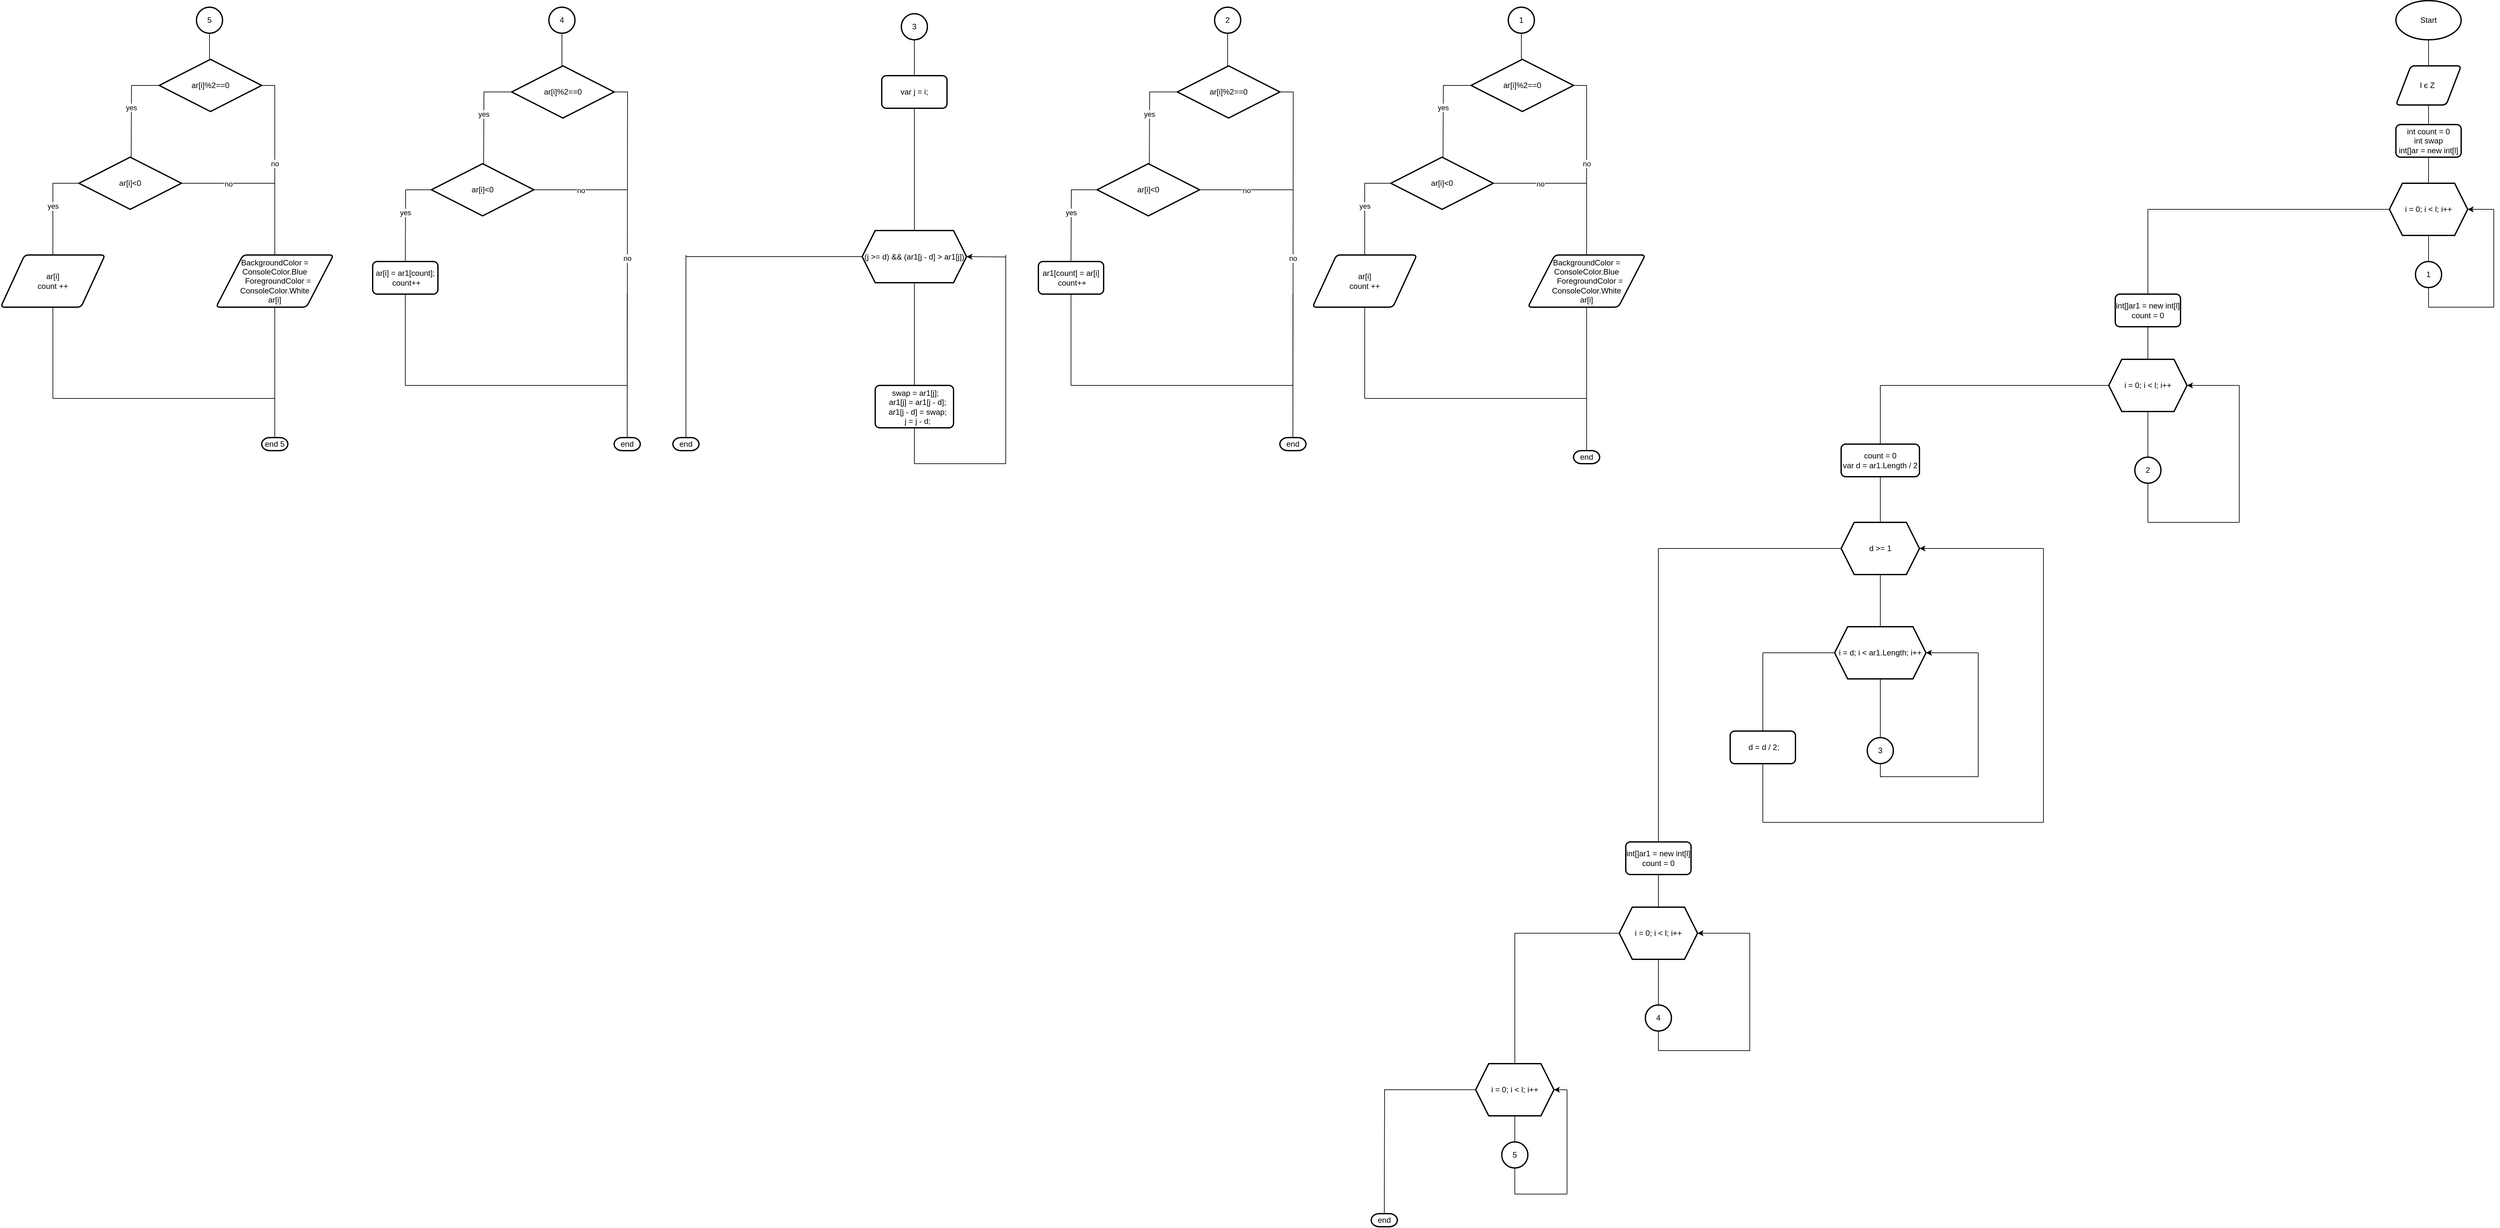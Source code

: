 <mxfile version="16.1.0" type="device"><diagram id="mVZRIQKWswr9_-0qe3MO" name="Page-1"><mxGraphModel dx="8291" dy="2650" grid="1" gridSize="10" guides="1" tooltips="1" connect="1" arrows="1" fold="1" page="1" pageScale="1" pageWidth="827" pageHeight="1169" math="0" shadow="0"><root><mxCell id="766wIW4R51aji8tbkiAD-0"/><mxCell id="766wIW4R51aji8tbkiAD-1" parent="766wIW4R51aji8tbkiAD-0"/><mxCell id="ob7Yw-OOdMU_OhXyfW2Y-21" style="edgeStyle=none;rounded=0;orthogonalLoop=1;jettySize=auto;html=1;endArrow=none;endFill=0;" edge="1" parent="766wIW4R51aji8tbkiAD-1" source="ob7Yw-OOdMU_OhXyfW2Y-6" target="ob7Yw-OOdMU_OhXyfW2Y-8"><mxGeometry relative="1" as="geometry"/></mxCell><mxCell id="ob7Yw-OOdMU_OhXyfW2Y-6" value="Start" style="strokeWidth=2;html=1;shape=mxgraph.flowchart.start_2;whiteSpace=wrap;" vertex="1" parent="766wIW4R51aji8tbkiAD-1"><mxGeometry x="660" y="200" width="100" height="60" as="geometry"/></mxCell><mxCell id="ob7Yw-OOdMU_OhXyfW2Y-22" style="edgeStyle=none;rounded=0;orthogonalLoop=1;jettySize=auto;html=1;entryX=0.5;entryY=0;entryDx=0;entryDy=0;endArrow=none;endFill=0;" edge="1" parent="766wIW4R51aji8tbkiAD-1" source="ob7Yw-OOdMU_OhXyfW2Y-8" target="ob7Yw-OOdMU_OhXyfW2Y-9"><mxGeometry relative="1" as="geometry"/></mxCell><mxCell id="ob7Yw-OOdMU_OhXyfW2Y-8" value="l є Z&amp;nbsp;" style="shape=parallelogram;html=1;strokeWidth=2;perimeter=parallelogramPerimeter;whiteSpace=wrap;rounded=1;arcSize=12;size=0.23;" vertex="1" parent="766wIW4R51aji8tbkiAD-1"><mxGeometry x="660" y="300" width="100" height="60" as="geometry"/></mxCell><mxCell id="ob7Yw-OOdMU_OhXyfW2Y-11" style="edgeStyle=orthogonalEdgeStyle;rounded=0;orthogonalLoop=1;jettySize=auto;html=1;entryX=0.5;entryY=0;entryDx=0;entryDy=0;endArrow=none;endFill=0;" edge="1" parent="766wIW4R51aji8tbkiAD-1" source="ob7Yw-OOdMU_OhXyfW2Y-9" target="ob7Yw-OOdMU_OhXyfW2Y-10"><mxGeometry relative="1" as="geometry"/></mxCell><mxCell id="ob7Yw-OOdMU_OhXyfW2Y-9" value="&lt;span style=&quot;font-family: &amp;#34;helvetica&amp;#34; ; font-size: 12px ; font-style: normal ; font-weight: 400 ; letter-spacing: normal ; text-align: center ; text-indent: 0px ; text-transform: none ; word-spacing: 0px ; display: inline ; float: none&quot;&gt;&lt;span style=&quot;background-color: rgb(255 , 255 , 255)&quot;&gt;int count = 0&lt;br&gt;&lt;/span&gt;int swap&lt;br&gt;int[]ar = new int[l]&lt;br&gt;&lt;/span&gt;" style="rounded=1;whiteSpace=wrap;html=1;absoluteArcSize=1;arcSize=14;strokeWidth=2;" vertex="1" parent="766wIW4R51aji8tbkiAD-1"><mxGeometry x="660" y="390" width="100" height="50" as="geometry"/></mxCell><mxCell id="ob7Yw-OOdMU_OhXyfW2Y-94" style="edgeStyle=orthogonalEdgeStyle;rounded=0;orthogonalLoop=1;jettySize=auto;html=1;endArrow=none;endFill=0;" edge="1" parent="766wIW4R51aji8tbkiAD-1" source="ob7Yw-OOdMU_OhXyfW2Y-10"><mxGeometry relative="1" as="geometry"><mxPoint x="280" y="520" as="targetPoint"/></mxGeometry></mxCell><mxCell id="ob7Yw-OOdMU_OhXyfW2Y-98" style="edgeStyle=orthogonalEdgeStyle;rounded=0;orthogonalLoop=1;jettySize=auto;html=1;endArrow=none;endFill=0;" edge="1" parent="766wIW4R51aji8tbkiAD-1" source="ob7Yw-OOdMU_OhXyfW2Y-10" target="ob7Yw-OOdMU_OhXyfW2Y-15"><mxGeometry relative="1" as="geometry"/></mxCell><mxCell id="ob7Yw-OOdMU_OhXyfW2Y-10" value="i = 0; i &amp;lt; l; i++" style="shape=hexagon;perimeter=hexagonPerimeter2;whiteSpace=wrap;html=1;fixedSize=1;strokeWidth=2;" vertex="1" parent="766wIW4R51aji8tbkiAD-1"><mxGeometry x="650" y="480" width="120" height="80" as="geometry"/></mxCell><mxCell id="ob7Yw-OOdMU_OhXyfW2Y-26" style="edgeStyle=none;rounded=0;orthogonalLoop=1;jettySize=auto;html=1;endArrow=none;endFill=0;" edge="1" parent="766wIW4R51aji8tbkiAD-1" source="ob7Yw-OOdMU_OhXyfW2Y-24"><mxGeometry relative="1" as="geometry"><mxPoint x="-680" y="290" as="targetPoint"/></mxGeometry></mxCell><mxCell id="ob7Yw-OOdMU_OhXyfW2Y-24" value="1" style="strokeWidth=2;html=1;shape=mxgraph.flowchart.start_2;whiteSpace=wrap;" vertex="1" parent="766wIW4R51aji8tbkiAD-1"><mxGeometry x="-700" y="210" width="40" height="40" as="geometry"/></mxCell><mxCell id="ob7Yw-OOdMU_OhXyfW2Y-31" value="yes" style="edgeStyle=orthogonalEdgeStyle;rounded=0;orthogonalLoop=1;jettySize=auto;html=1;exitX=0;exitY=0.5;exitDx=0;exitDy=0;exitPerimeter=0;endArrow=none;endFill=0;" edge="1" parent="766wIW4R51aji8tbkiAD-1" source="ob7Yw-OOdMU_OhXyfW2Y-45"><mxGeometry relative="1" as="geometry"><mxPoint x="-800" y="440" as="targetPoint"/><mxPoint x="-720" y="330" as="sourcePoint"/></mxGeometry></mxCell><mxCell id="ob7Yw-OOdMU_OhXyfW2Y-33" value="no" style="edgeStyle=orthogonalEdgeStyle;rounded=0;orthogonalLoop=1;jettySize=auto;html=1;entryX=0.5;entryY=0;entryDx=0;entryDy=0;exitX=1;exitY=0.5;exitDx=0;exitDy=0;exitPerimeter=0;endArrow=none;endFill=0;" edge="1" parent="766wIW4R51aji8tbkiAD-1" source="ob7Yw-OOdMU_OhXyfW2Y-45" target="ob7Yw-OOdMU_OhXyfW2Y-39"><mxGeometry relative="1" as="geometry"><mxPoint x="-560" y="570" as="targetPoint"/><mxPoint x="-640" y="330" as="sourcePoint"/></mxGeometry></mxCell><mxCell id="ob7Yw-OOdMU_OhXyfW2Y-35" value="no" style="edgeStyle=orthogonalEdgeStyle;rounded=0;orthogonalLoop=1;jettySize=auto;html=1;exitX=1;exitY=0.5;exitDx=0;exitDy=0;exitPerimeter=0;endArrow=none;endFill=0;" edge="1" parent="766wIW4R51aji8tbkiAD-1" source="ob7Yw-OOdMU_OhXyfW2Y-44"><mxGeometry relative="1" as="geometry"><mxPoint x="-580" y="480" as="targetPoint"/><mxPoint x="-760" y="480" as="sourcePoint"/></mxGeometry></mxCell><mxCell id="ob7Yw-OOdMU_OhXyfW2Y-36" value="yes" style="edgeStyle=orthogonalEdgeStyle;rounded=0;orthogonalLoop=1;jettySize=auto;html=1;exitX=0;exitY=0.5;exitDx=0;exitDy=0;exitPerimeter=0;entryX=0.5;entryY=0;entryDx=0;entryDy=0;endArrow=none;endFill=0;" edge="1" parent="766wIW4R51aji8tbkiAD-1" source="ob7Yw-OOdMU_OhXyfW2Y-44" target="ob7Yw-OOdMU_OhXyfW2Y-38"><mxGeometry relative="1" as="geometry"><mxPoint x="-930" y="610" as="targetPoint"/><mxPoint x="-840" y="480" as="sourcePoint"/></mxGeometry></mxCell><mxCell id="ob7Yw-OOdMU_OhXyfW2Y-40" style="edgeStyle=orthogonalEdgeStyle;rounded=0;orthogonalLoop=1;jettySize=auto;html=1;endArrow=none;endFill=0;" edge="1" parent="766wIW4R51aji8tbkiAD-1" source="ob7Yw-OOdMU_OhXyfW2Y-38"><mxGeometry relative="1" as="geometry"><mxPoint x="-920" y="810" as="targetPoint"/></mxGeometry></mxCell><mxCell id="ob7Yw-OOdMU_OhXyfW2Y-38" value="ar[i]&lt;br&gt;count ++" style="shape=parallelogram;html=1;strokeWidth=2;perimeter=parallelogramPerimeter;whiteSpace=wrap;rounded=1;arcSize=12;size=0.23;" vertex="1" parent="766wIW4R51aji8tbkiAD-1"><mxGeometry x="-1000" y="590" width="160" height="80" as="geometry"/></mxCell><mxCell id="ob7Yw-OOdMU_OhXyfW2Y-41" style="edgeStyle=orthogonalEdgeStyle;rounded=0;orthogonalLoop=1;jettySize=auto;html=1;endArrow=none;endFill=0;" edge="1" parent="766wIW4R51aji8tbkiAD-1" source="ob7Yw-OOdMU_OhXyfW2Y-39"><mxGeometry relative="1" as="geometry"><mxPoint x="-580" y="890" as="targetPoint"/></mxGeometry></mxCell><mxCell id="ob7Yw-OOdMU_OhXyfW2Y-39" value="&lt;span&gt;BackgroundColor = ConsoleColor.Blue&lt;/span&gt;&lt;br&gt;&lt;span&gt;&amp;nbsp; &amp;nbsp;ForegroundColor = ConsoleColor.White&lt;br&gt;&lt;/span&gt;ar[i]" style="shape=parallelogram;html=1;strokeWidth=2;perimeter=parallelogramPerimeter;whiteSpace=wrap;rounded=1;arcSize=12;size=0.23;" vertex="1" parent="766wIW4R51aji8tbkiAD-1"><mxGeometry x="-670" y="590" width="180" height="80" as="geometry"/></mxCell><mxCell id="ob7Yw-OOdMU_OhXyfW2Y-42" value="" style="endArrow=none;html=1;rounded=0;endFill=0;" edge="1" parent="766wIW4R51aji8tbkiAD-1"><mxGeometry width="50" height="50" relative="1" as="geometry"><mxPoint x="-920" y="810" as="sourcePoint"/><mxPoint x="-580" y="810" as="targetPoint"/></mxGeometry></mxCell><mxCell id="ob7Yw-OOdMU_OhXyfW2Y-43" value="end" style="strokeWidth=2;html=1;shape=mxgraph.flowchart.terminator;whiteSpace=wrap;" vertex="1" parent="766wIW4R51aji8tbkiAD-1"><mxGeometry x="-600" y="890" width="40" height="20" as="geometry"/></mxCell><mxCell id="ob7Yw-OOdMU_OhXyfW2Y-44" value="ar[i]&amp;lt;0" style="strokeWidth=2;html=1;shape=mxgraph.flowchart.decision;whiteSpace=wrap;" vertex="1" parent="766wIW4R51aji8tbkiAD-1"><mxGeometry x="-880" y="440" width="157" height="80" as="geometry"/></mxCell><mxCell id="ob7Yw-OOdMU_OhXyfW2Y-45" value="ar[i]%2==0" style="strokeWidth=2;html=1;shape=mxgraph.flowchart.decision;whiteSpace=wrap;" vertex="1" parent="766wIW4R51aji8tbkiAD-1"><mxGeometry x="-757" y="290" width="157" height="80" as="geometry"/></mxCell><mxCell id="ob7Yw-OOdMU_OhXyfW2Y-50" style="edgeStyle=orthogonalEdgeStyle;rounded=0;orthogonalLoop=1;jettySize=auto;html=1;entryX=0.5;entryY=0;entryDx=0;entryDy=0;endArrow=none;endFill=0;" edge="1" parent="766wIW4R51aji8tbkiAD-1" source="ob7Yw-OOdMU_OhXyfW2Y-47" target="ob7Yw-OOdMU_OhXyfW2Y-49"><mxGeometry relative="1" as="geometry"/></mxCell><mxCell id="ob7Yw-OOdMU_OhXyfW2Y-47" value="&lt;span style=&quot;font-family: &amp;#34;helvetica&amp;#34; ; font-size: 12px ; font-style: normal ; font-weight: 400 ; letter-spacing: normal ; text-align: center ; text-indent: 0px ; text-transform: none ; word-spacing: 0px ; display: inline ; float: none&quot;&gt;int[]ar1 = new int[l]&lt;br&gt;count = 0&lt;br&gt;&lt;/span&gt;" style="rounded=1;whiteSpace=wrap;html=1;absoluteArcSize=1;arcSize=14;strokeWidth=2;" vertex="1" parent="766wIW4R51aji8tbkiAD-1"><mxGeometry x="230" y="650" width="100" height="50" as="geometry"/></mxCell><mxCell id="ob7Yw-OOdMU_OhXyfW2Y-96" style="edgeStyle=orthogonalEdgeStyle;rounded=0;orthogonalLoop=1;jettySize=auto;html=1;entryX=0.5;entryY=0;entryDx=0;entryDy=0;entryPerimeter=0;endArrow=none;endFill=0;" edge="1" parent="766wIW4R51aji8tbkiAD-1" source="ob7Yw-OOdMU_OhXyfW2Y-49" target="ob7Yw-OOdMU_OhXyfW2Y-52"><mxGeometry relative="1" as="geometry"/></mxCell><mxCell id="ob7Yw-OOdMU_OhXyfW2Y-110" style="edgeStyle=orthogonalEdgeStyle;rounded=0;orthogonalLoop=1;jettySize=auto;html=1;endArrow=none;endFill=0;" edge="1" parent="766wIW4R51aji8tbkiAD-1" source="ob7Yw-OOdMU_OhXyfW2Y-49"><mxGeometry relative="1" as="geometry"><mxPoint x="-130" y="790" as="targetPoint"/></mxGeometry></mxCell><mxCell id="ob7Yw-OOdMU_OhXyfW2Y-49" value="&lt;span style=&quot;text-align: left&quot;&gt;i = 0; i &amp;lt; l; i++&lt;/span&gt;" style="shape=hexagon;perimeter=hexagonPerimeter2;whiteSpace=wrap;html=1;fixedSize=1;strokeWidth=2;" vertex="1" parent="766wIW4R51aji8tbkiAD-1"><mxGeometry x="220" y="750" width="120" height="80" as="geometry"/></mxCell><mxCell id="ob7Yw-OOdMU_OhXyfW2Y-186" style="edgeStyle=orthogonalEdgeStyle;rounded=0;orthogonalLoop=1;jettySize=auto;html=1;endArrow=none;endFill=0;" edge="1" parent="766wIW4R51aji8tbkiAD-1" source="ob7Yw-OOdMU_OhXyfW2Y-52"><mxGeometry relative="1" as="geometry"><mxPoint x="280" y="1000" as="targetPoint"/></mxGeometry></mxCell><mxCell id="ob7Yw-OOdMU_OhXyfW2Y-52" value="2" style="strokeWidth=2;html=1;shape=mxgraph.flowchart.start_2;whiteSpace=wrap;" vertex="1" parent="766wIW4R51aji8tbkiAD-1"><mxGeometry x="260" y="900" width="40" height="40" as="geometry"/></mxCell><mxCell id="ob7Yw-OOdMU_OhXyfW2Y-54" style="edgeStyle=orthogonalEdgeStyle;rounded=0;orthogonalLoop=1;jettySize=auto;html=1;endArrow=none;endFill=0;" edge="1" parent="766wIW4R51aji8tbkiAD-1" source="ob7Yw-OOdMU_OhXyfW2Y-53"><mxGeometry relative="1" as="geometry"><mxPoint x="-1130" y="300" as="targetPoint"/></mxGeometry></mxCell><mxCell id="ob7Yw-OOdMU_OhXyfW2Y-53" value="2" style="strokeWidth=2;html=1;shape=mxgraph.flowchart.start_2;whiteSpace=wrap;" vertex="1" parent="766wIW4R51aji8tbkiAD-1"><mxGeometry x="-1150" y="210" width="40" height="40" as="geometry"/></mxCell><mxCell id="ob7Yw-OOdMU_OhXyfW2Y-55" value="&lt;span style=&quot;text-align: center ; text-indent: 0px ; display: inline ; float: none&quot;&gt;&lt;font face=&quot;helvetica&quot;&gt;&lt;div&gt;ar1[count] = ar[i]&lt;/div&gt;&lt;div&gt;&amp;nbsp;count++&lt;/div&gt;&lt;/font&gt;&lt;/span&gt;" style="rounded=1;whiteSpace=wrap;html=1;absoluteArcSize=1;arcSize=14;strokeWidth=2;" vertex="1" parent="766wIW4R51aji8tbkiAD-1"><mxGeometry x="-1420" y="600" width="100" height="50" as="geometry"/></mxCell><mxCell id="ob7Yw-OOdMU_OhXyfW2Y-56" value="yes" style="edgeStyle=orthogonalEdgeStyle;rounded=0;orthogonalLoop=1;jettySize=auto;html=1;exitX=0;exitY=0.5;exitDx=0;exitDy=0;exitPerimeter=0;endArrow=none;endFill=0;" edge="1" parent="766wIW4R51aji8tbkiAD-1" source="ob7Yw-OOdMU_OhXyfW2Y-61"><mxGeometry relative="1" as="geometry"><mxPoint x="-1250" y="450" as="targetPoint"/><mxPoint x="-1170" y="340" as="sourcePoint"/></mxGeometry></mxCell><mxCell id="ob7Yw-OOdMU_OhXyfW2Y-58" value="no" style="edgeStyle=orthogonalEdgeStyle;rounded=0;orthogonalLoop=1;jettySize=auto;html=1;exitX=1;exitY=0.5;exitDx=0;exitDy=0;exitPerimeter=0;endArrow=none;endFill=0;" edge="1" parent="766wIW4R51aji8tbkiAD-1" source="ob7Yw-OOdMU_OhXyfW2Y-60"><mxGeometry relative="1" as="geometry"><mxPoint x="-1030" y="490" as="targetPoint"/><mxPoint x="-1210" y="490" as="sourcePoint"/></mxGeometry></mxCell><mxCell id="ob7Yw-OOdMU_OhXyfW2Y-59" value="yes" style="edgeStyle=orthogonalEdgeStyle;rounded=0;orthogonalLoop=1;jettySize=auto;html=1;exitX=0;exitY=0.5;exitDx=0;exitDy=0;exitPerimeter=0;entryX=0.5;entryY=0;entryDx=0;entryDy=0;endArrow=none;endFill=0;" edge="1" parent="766wIW4R51aji8tbkiAD-1" source="ob7Yw-OOdMU_OhXyfW2Y-60"><mxGeometry relative="1" as="geometry"><mxPoint x="-1370" y="600" as="targetPoint"/><mxPoint x="-1290" y="490" as="sourcePoint"/></mxGeometry></mxCell><mxCell id="ob7Yw-OOdMU_OhXyfW2Y-60" value="ar[i]&amp;lt;0" style="strokeWidth=2;html=1;shape=mxgraph.flowchart.decision;whiteSpace=wrap;" vertex="1" parent="766wIW4R51aji8tbkiAD-1"><mxGeometry x="-1330" y="450" width="157" height="80" as="geometry"/></mxCell><mxCell id="ob7Yw-OOdMU_OhXyfW2Y-66" value="no" style="edgeStyle=orthogonalEdgeStyle;rounded=0;orthogonalLoop=1;jettySize=auto;html=1;endArrow=none;endFill=0;" edge="1" parent="766wIW4R51aji8tbkiAD-1" source="ob7Yw-OOdMU_OhXyfW2Y-61"><mxGeometry relative="1" as="geometry"><mxPoint x="-1030" y="870" as="targetPoint"/></mxGeometry></mxCell><mxCell id="ob7Yw-OOdMU_OhXyfW2Y-61" value="ar[i]%2==0" style="strokeWidth=2;html=1;shape=mxgraph.flowchart.decision;whiteSpace=wrap;" vertex="1" parent="766wIW4R51aji8tbkiAD-1"><mxGeometry x="-1207" y="300" width="157" height="80" as="geometry"/></mxCell><mxCell id="ob7Yw-OOdMU_OhXyfW2Y-62" style="edgeStyle=orthogonalEdgeStyle;rounded=0;orthogonalLoop=1;jettySize=auto;html=1;endArrow=none;endFill=0;" edge="1" parent="766wIW4R51aji8tbkiAD-1"><mxGeometry relative="1" as="geometry"><mxPoint x="-1370" y="790" as="targetPoint"/><mxPoint x="-1370" y="650" as="sourcePoint"/></mxGeometry></mxCell><mxCell id="ob7Yw-OOdMU_OhXyfW2Y-63" style="edgeStyle=orthogonalEdgeStyle;rounded=0;orthogonalLoop=1;jettySize=auto;html=1;endArrow=none;endFill=0;" edge="1" parent="766wIW4R51aji8tbkiAD-1"><mxGeometry relative="1" as="geometry"><mxPoint x="-1030" y="870" as="targetPoint"/><mxPoint x="-1030" y="650" as="sourcePoint"/></mxGeometry></mxCell><mxCell id="ob7Yw-OOdMU_OhXyfW2Y-64" value="" style="endArrow=none;html=1;rounded=0;endFill=0;" edge="1" parent="766wIW4R51aji8tbkiAD-1"><mxGeometry width="50" height="50" relative="1" as="geometry"><mxPoint x="-1370" y="790" as="sourcePoint"/><mxPoint x="-1030" y="790" as="targetPoint"/></mxGeometry></mxCell><mxCell id="ob7Yw-OOdMU_OhXyfW2Y-65" value="end" style="strokeWidth=2;html=1;shape=mxgraph.flowchart.terminator;whiteSpace=wrap;" vertex="1" parent="766wIW4R51aji8tbkiAD-1"><mxGeometry x="-1050" y="870" width="40" height="20" as="geometry"/></mxCell><mxCell id="ob7Yw-OOdMU_OhXyfW2Y-70" style="edgeStyle=orthogonalEdgeStyle;rounded=0;orthogonalLoop=1;jettySize=auto;html=1;entryX=0.5;entryY=0;entryDx=0;entryDy=0;endArrow=none;endFill=0;" edge="1" parent="766wIW4R51aji8tbkiAD-1" source="ob7Yw-OOdMU_OhXyfW2Y-67" target="ob7Yw-OOdMU_OhXyfW2Y-69"><mxGeometry relative="1" as="geometry"/></mxCell><mxCell id="ob7Yw-OOdMU_OhXyfW2Y-67" value="&lt;span style=&quot;text-align: center ; text-indent: 0px ; display: inline ; float: none&quot;&gt;&lt;font face=&quot;helvetica&quot;&gt;&lt;div&gt;count = 0&lt;/div&gt;&lt;div&gt;var d = ar1.Length / 2&lt;/div&gt;&lt;/font&gt;&lt;/span&gt;" style="rounded=1;whiteSpace=wrap;html=1;absoluteArcSize=1;arcSize=14;strokeWidth=2;" vertex="1" parent="766wIW4R51aji8tbkiAD-1"><mxGeometry x="-190" y="880" width="120" height="50" as="geometry"/></mxCell><mxCell id="ob7Yw-OOdMU_OhXyfW2Y-99" style="edgeStyle=orthogonalEdgeStyle;rounded=0;orthogonalLoop=1;jettySize=auto;html=1;entryX=0.5;entryY=0;entryDx=0;entryDy=0;endArrow=none;endFill=0;" edge="1" parent="766wIW4R51aji8tbkiAD-1" source="ob7Yw-OOdMU_OhXyfW2Y-69" target="ob7Yw-OOdMU_OhXyfW2Y-72"><mxGeometry relative="1" as="geometry"/></mxCell><mxCell id="ob7Yw-OOdMU_OhXyfW2Y-140" style="edgeStyle=orthogonalEdgeStyle;rounded=0;orthogonalLoop=1;jettySize=auto;html=1;endArrow=none;endFill=0;" edge="1" parent="766wIW4R51aji8tbkiAD-1" source="ob7Yw-OOdMU_OhXyfW2Y-69"><mxGeometry relative="1" as="geometry"><mxPoint x="-470" y="1040" as="targetPoint"/></mxGeometry></mxCell><mxCell id="ob7Yw-OOdMU_OhXyfW2Y-69" value="d &amp;gt;= 1" style="shape=hexagon;perimeter=hexagonPerimeter2;whiteSpace=wrap;html=1;fixedSize=1;strokeWidth=2;" vertex="1" parent="766wIW4R51aji8tbkiAD-1"><mxGeometry x="-190" y="1000" width="120" height="80" as="geometry"/></mxCell><mxCell id="ob7Yw-OOdMU_OhXyfW2Y-100" style="edgeStyle=orthogonalEdgeStyle;rounded=0;orthogonalLoop=1;jettySize=auto;html=1;entryX=0.5;entryY=0;entryDx=0;entryDy=0;entryPerimeter=0;endArrow=none;endFill=0;" edge="1" parent="766wIW4R51aji8tbkiAD-1" source="ob7Yw-OOdMU_OhXyfW2Y-72" target="ob7Yw-OOdMU_OhXyfW2Y-75"><mxGeometry relative="1" as="geometry"/></mxCell><mxCell id="ob7Yw-OOdMU_OhXyfW2Y-116" style="edgeStyle=orthogonalEdgeStyle;rounded=0;orthogonalLoop=1;jettySize=auto;html=1;endArrow=none;endFill=0;" edge="1" parent="766wIW4R51aji8tbkiAD-1" source="ob7Yw-OOdMU_OhXyfW2Y-72"><mxGeometry relative="1" as="geometry"><mxPoint x="-310" y="1200" as="targetPoint"/></mxGeometry></mxCell><mxCell id="ob7Yw-OOdMU_OhXyfW2Y-72" value="i = d; i &amp;lt; ar1.Length; i++" style="shape=hexagon;perimeter=hexagonPerimeter2;whiteSpace=wrap;html=1;fixedSize=1;strokeWidth=2;" vertex="1" parent="766wIW4R51aji8tbkiAD-1"><mxGeometry x="-200" y="1160" width="140" height="80" as="geometry"/></mxCell><mxCell id="ob7Yw-OOdMU_OhXyfW2Y-113" style="edgeStyle=orthogonalEdgeStyle;rounded=0;orthogonalLoop=1;jettySize=auto;html=1;endArrow=none;endFill=0;" edge="1" parent="766wIW4R51aji8tbkiAD-1" source="ob7Yw-OOdMU_OhXyfW2Y-75"><mxGeometry relative="1" as="geometry"><mxPoint x="20" y="1350" as="targetPoint"/><Array as="points"><mxPoint x="-130" y="1390"/><mxPoint x="20" y="1390"/></Array></mxGeometry></mxCell><mxCell id="ob7Yw-OOdMU_OhXyfW2Y-75" value="3" style="strokeWidth=2;html=1;shape=mxgraph.flowchart.start_2;whiteSpace=wrap;" vertex="1" parent="766wIW4R51aji8tbkiAD-1"><mxGeometry x="-150" y="1330" width="40" height="40" as="geometry"/></mxCell><mxCell id="ob7Yw-OOdMU_OhXyfW2Y-79" style="edgeStyle=orthogonalEdgeStyle;rounded=0;orthogonalLoop=1;jettySize=auto;html=1;entryX=0.5;entryY=0;entryDx=0;entryDy=0;endArrow=none;endFill=0;" edge="1" parent="766wIW4R51aji8tbkiAD-1" source="ob7Yw-OOdMU_OhXyfW2Y-76" target="ob7Yw-OOdMU_OhXyfW2Y-78"><mxGeometry relative="1" as="geometry"/></mxCell><mxCell id="ob7Yw-OOdMU_OhXyfW2Y-76" value="3" style="strokeWidth=2;html=1;shape=mxgraph.flowchart.start_2;whiteSpace=wrap;" vertex="1" parent="766wIW4R51aji8tbkiAD-1"><mxGeometry x="-1630" y="220" width="40" height="40" as="geometry"/></mxCell><mxCell id="ob7Yw-OOdMU_OhXyfW2Y-80" style="edgeStyle=orthogonalEdgeStyle;rounded=0;orthogonalLoop=1;jettySize=auto;html=1;entryX=0.5;entryY=0;entryDx=0;entryDy=0;endArrow=none;endFill=0;" edge="1" parent="766wIW4R51aji8tbkiAD-1" source="ob7Yw-OOdMU_OhXyfW2Y-78" target="ob7Yw-OOdMU_OhXyfW2Y-83"><mxGeometry relative="1" as="geometry"><mxPoint x="-1610" y="550" as="targetPoint"/></mxGeometry></mxCell><mxCell id="ob7Yw-OOdMU_OhXyfW2Y-78" value="&lt;span style=&quot;text-align: center ; text-indent: 0px ; display: inline ; float: none&quot;&gt;&lt;font face=&quot;helvetica&quot;&gt;var j = i;&lt;br&gt;&lt;/font&gt;&lt;/span&gt;" style="rounded=1;whiteSpace=wrap;html=1;absoluteArcSize=1;arcSize=14;strokeWidth=2;" vertex="1" parent="766wIW4R51aji8tbkiAD-1"><mxGeometry x="-1660" y="315" width="100" height="50" as="geometry"/></mxCell><mxCell id="ob7Yw-OOdMU_OhXyfW2Y-127" style="edgeStyle=orthogonalEdgeStyle;rounded=0;orthogonalLoop=1;jettySize=auto;html=1;entryX=0.5;entryY=0;entryDx=0;entryDy=0;endArrow=none;endFill=0;" edge="1" parent="766wIW4R51aji8tbkiAD-1" source="ob7Yw-OOdMU_OhXyfW2Y-83" target="ob7Yw-OOdMU_OhXyfW2Y-85"><mxGeometry relative="1" as="geometry"/></mxCell><mxCell id="ob7Yw-OOdMU_OhXyfW2Y-131" style="edgeStyle=orthogonalEdgeStyle;rounded=0;orthogonalLoop=1;jettySize=auto;html=1;endArrow=none;endFill=0;" edge="1" parent="766wIW4R51aji8tbkiAD-1" source="ob7Yw-OOdMU_OhXyfW2Y-83"><mxGeometry relative="1" as="geometry"><mxPoint x="-1960" y="592.5" as="targetPoint"/></mxGeometry></mxCell><mxCell id="ob7Yw-OOdMU_OhXyfW2Y-83" value="(j &amp;gt;= d) &amp;amp;&amp;amp; (ar1[j - d] &amp;gt; ar1[j])" style="shape=hexagon;perimeter=hexagonPerimeter2;whiteSpace=wrap;html=1;fixedSize=1;strokeWidth=2;" vertex="1" parent="766wIW4R51aji8tbkiAD-1"><mxGeometry x="-1690" y="552.5" width="160" height="80" as="geometry"/></mxCell><mxCell id="ob7Yw-OOdMU_OhXyfW2Y-128" style="edgeStyle=orthogonalEdgeStyle;rounded=0;orthogonalLoop=1;jettySize=auto;html=1;endArrow=none;endFill=0;" edge="1" parent="766wIW4R51aji8tbkiAD-1" source="ob7Yw-OOdMU_OhXyfW2Y-85"><mxGeometry relative="1" as="geometry"><mxPoint x="-1610" y="910" as="targetPoint"/></mxGeometry></mxCell><mxCell id="ob7Yw-OOdMU_OhXyfW2Y-85" value="&lt;span style=&quot;text-align: center ; text-indent: 0px ; display: inline ; float: none&quot;&gt;&lt;font face=&quot;helvetica&quot;&gt;&lt;div&gt;&amp;nbsp;swap = ar1[j];&lt;/div&gt;&lt;div&gt;&amp;nbsp; &amp;nbsp;ar1[j] = ar1[j - d];&lt;/div&gt;&lt;div&gt;&amp;nbsp; &amp;nbsp;ar1[j - d] = swap;&lt;/div&gt;&lt;div&gt;&amp;nbsp; &amp;nbsp;j = j - d;&lt;/div&gt;&lt;/font&gt;&lt;/span&gt;" style="rounded=1;whiteSpace=wrap;html=1;absoluteArcSize=1;arcSize=14;strokeWidth=2;" vertex="1" parent="766wIW4R51aji8tbkiAD-1"><mxGeometry x="-1670" y="790" width="120" height="65" as="geometry"/></mxCell><mxCell id="ob7Yw-OOdMU_OhXyfW2Y-89" value="end" style="strokeWidth=2;html=1;shape=mxgraph.flowchart.terminator;whiteSpace=wrap;" vertex="1" parent="766wIW4R51aji8tbkiAD-1"><mxGeometry x="-1980" y="870" width="40" height="20" as="geometry"/></mxCell><mxCell id="ob7Yw-OOdMU_OhXyfW2Y-95" value="" style="endArrow=none;html=1;rounded=0;entryX=0.5;entryY=0;entryDx=0;entryDy=0;endFill=0;" edge="1" parent="766wIW4R51aji8tbkiAD-1" target="ob7Yw-OOdMU_OhXyfW2Y-47"><mxGeometry width="50" height="50" relative="1" as="geometry"><mxPoint x="280" y="520" as="sourcePoint"/><mxPoint x="340" y="900" as="targetPoint"/></mxGeometry></mxCell><mxCell id="ob7Yw-OOdMU_OhXyfW2Y-103" style="edgeStyle=orthogonalEdgeStyle;rounded=0;orthogonalLoop=1;jettySize=auto;html=1;endArrow=none;endFill=0;" edge="1" parent="766wIW4R51aji8tbkiAD-1" source="ob7Yw-OOdMU_OhXyfW2Y-15"><mxGeometry relative="1" as="geometry"><mxPoint x="810" y="620" as="targetPoint"/><Array as="points"><mxPoint x="710" y="670"/><mxPoint x="810" y="670"/></Array></mxGeometry></mxCell><mxCell id="ob7Yw-OOdMU_OhXyfW2Y-15" value="1" style="strokeWidth=2;html=1;shape=mxgraph.flowchart.start_2;whiteSpace=wrap;" vertex="1" parent="766wIW4R51aji8tbkiAD-1"><mxGeometry x="690" y="600" width="40" height="40" as="geometry"/></mxCell><mxCell id="ob7Yw-OOdMU_OhXyfW2Y-105" value="" style="endArrow=classic;html=1;rounded=0;entryX=1;entryY=0.5;entryDx=0;entryDy=0;" edge="1" parent="766wIW4R51aji8tbkiAD-1" target="ob7Yw-OOdMU_OhXyfW2Y-10"><mxGeometry width="50" height="50" relative="1" as="geometry"><mxPoint x="810" y="520" as="sourcePoint"/><mxPoint x="710" y="450" as="targetPoint"/></mxGeometry></mxCell><mxCell id="ob7Yw-OOdMU_OhXyfW2Y-109" value="" style="endArrow=classic;html=1;rounded=0;entryX=1;entryY=0.5;entryDx=0;entryDy=0;" edge="1" parent="766wIW4R51aji8tbkiAD-1" target="ob7Yw-OOdMU_OhXyfW2Y-49"><mxGeometry width="50" height="50" relative="1" as="geometry"><mxPoint x="420" y="790" as="sourcePoint"/><mxPoint x="280" y="710" as="targetPoint"/></mxGeometry></mxCell><mxCell id="ob7Yw-OOdMU_OhXyfW2Y-111" value="" style="endArrow=none;html=1;rounded=0;entryX=0.5;entryY=0;entryDx=0;entryDy=0;endFill=0;" edge="1" parent="766wIW4R51aji8tbkiAD-1" target="ob7Yw-OOdMU_OhXyfW2Y-67"><mxGeometry width="50" height="50" relative="1" as="geometry"><mxPoint x="-130" y="790" as="sourcePoint"/><mxPoint x="-560" y="1070" as="targetPoint"/></mxGeometry></mxCell><mxCell id="ob7Yw-OOdMU_OhXyfW2Y-112" value="" style="endArrow=none;html=1;rounded=0;endFill=0;" edge="1" parent="766wIW4R51aji8tbkiAD-1"><mxGeometry width="50" height="50" relative="1" as="geometry"><mxPoint x="810" y="620" as="sourcePoint"/><mxPoint x="810" y="520" as="targetPoint"/></mxGeometry></mxCell><mxCell id="ob7Yw-OOdMU_OhXyfW2Y-114" value="" style="endArrow=none;html=1;rounded=0;endFill=0;" edge="1" parent="766wIW4R51aji8tbkiAD-1"><mxGeometry width="50" height="50" relative="1" as="geometry"><mxPoint x="20" y="1350" as="sourcePoint"/><mxPoint x="20" y="1200" as="targetPoint"/></mxGeometry></mxCell><mxCell id="ob7Yw-OOdMU_OhXyfW2Y-115" value="" style="endArrow=classic;html=1;rounded=0;entryX=1;entryY=0.5;entryDx=0;entryDy=0;" edge="1" parent="766wIW4R51aji8tbkiAD-1" target="ob7Yw-OOdMU_OhXyfW2Y-72"><mxGeometry width="50" height="50" relative="1" as="geometry"><mxPoint x="20" y="1200" as="sourcePoint"/><mxPoint x="-80" y="990" as="targetPoint"/></mxGeometry></mxCell><mxCell id="ob7Yw-OOdMU_OhXyfW2Y-118" value="" style="endArrow=none;html=1;rounded=0;endFill=0;" edge="1" parent="766wIW4R51aji8tbkiAD-1"><mxGeometry width="50" height="50" relative="1" as="geometry"><mxPoint x="-310" y="1460" as="sourcePoint"/><mxPoint x="120" y="1460" as="targetPoint"/></mxGeometry></mxCell><mxCell id="ob7Yw-OOdMU_OhXyfW2Y-119" value="" style="endArrow=none;html=1;rounded=0;endFill=0;" edge="1" parent="766wIW4R51aji8tbkiAD-1"><mxGeometry width="50" height="50" relative="1" as="geometry"><mxPoint x="120" y="1460" as="sourcePoint"/><mxPoint x="120" y="1040" as="targetPoint"/></mxGeometry></mxCell><mxCell id="ob7Yw-OOdMU_OhXyfW2Y-120" value="" style="endArrow=classic;html=1;rounded=0;entryX=1;entryY=0.5;entryDx=0;entryDy=0;" edge="1" parent="766wIW4R51aji8tbkiAD-1" target="ob7Yw-OOdMU_OhXyfW2Y-69"><mxGeometry width="50" height="50" relative="1" as="geometry"><mxPoint x="120" y="1040" as="sourcePoint"/><mxPoint x="-80" y="990" as="targetPoint"/></mxGeometry></mxCell><mxCell id="ob7Yw-OOdMU_OhXyfW2Y-123" style="edgeStyle=orthogonalEdgeStyle;rounded=0;orthogonalLoop=1;jettySize=auto;html=1;endArrow=none;endFill=0;" edge="1" parent="766wIW4R51aji8tbkiAD-1" source="ob7Yw-OOdMU_OhXyfW2Y-121"><mxGeometry relative="1" as="geometry"><mxPoint x="-310" y="1460" as="targetPoint"/></mxGeometry></mxCell><mxCell id="ob7Yw-OOdMU_OhXyfW2Y-121" value="&lt;span style=&quot;text-align: center ; text-indent: 0px ; display: inline ; float: none&quot;&gt;&lt;font face=&quot;helvetica&quot;&gt;&amp;nbsp;d = d / 2;&lt;br&gt;&lt;/font&gt;&lt;/span&gt;" style="rounded=1;whiteSpace=wrap;html=1;absoluteArcSize=1;arcSize=14;strokeWidth=2;" vertex="1" parent="766wIW4R51aji8tbkiAD-1"><mxGeometry x="-360" y="1320" width="100" height="50" as="geometry"/></mxCell><mxCell id="ob7Yw-OOdMU_OhXyfW2Y-122" value="" style="endArrow=none;html=1;rounded=0;entryX=0.5;entryY=0;entryDx=0;entryDy=0;endFill=0;" edge="1" parent="766wIW4R51aji8tbkiAD-1" target="ob7Yw-OOdMU_OhXyfW2Y-121"><mxGeometry width="50" height="50" relative="1" as="geometry"><mxPoint x="-310" y="1200" as="sourcePoint"/><mxPoint x="-780" y="1000" as="targetPoint"/></mxGeometry></mxCell><mxCell id="ob7Yw-OOdMU_OhXyfW2Y-125" value="" style="endArrow=none;html=1;rounded=0;endFill=0;" edge="1" parent="766wIW4R51aji8tbkiAD-1"><mxGeometry width="50" height="50" relative="1" as="geometry"><mxPoint x="-1470" y="820" as="sourcePoint"/><mxPoint x="-1470" y="590" as="targetPoint"/></mxGeometry></mxCell><mxCell id="ob7Yw-OOdMU_OhXyfW2Y-126" value="" style="endArrow=classic;html=1;rounded=0;entryX=1;entryY=0.5;entryDx=0;entryDy=0;" edge="1" parent="766wIW4R51aji8tbkiAD-1" target="ob7Yw-OOdMU_OhXyfW2Y-83"><mxGeometry width="50" height="50" relative="1" as="geometry"><mxPoint x="-1470" y="593" as="sourcePoint"/><mxPoint x="-1440" y="600" as="targetPoint"/></mxGeometry></mxCell><mxCell id="ob7Yw-OOdMU_OhXyfW2Y-129" value="" style="endArrow=none;html=1;rounded=0;endFill=0;" edge="1" parent="766wIW4R51aji8tbkiAD-1"><mxGeometry width="50" height="50" relative="1" as="geometry"><mxPoint x="-1610" y="910" as="sourcePoint"/><mxPoint x="-1470" y="910" as="targetPoint"/></mxGeometry></mxCell><mxCell id="ob7Yw-OOdMU_OhXyfW2Y-130" value="" style="endArrow=none;html=1;rounded=0;endFill=0;" edge="1" parent="766wIW4R51aji8tbkiAD-1"><mxGeometry width="50" height="50" relative="1" as="geometry"><mxPoint x="-1470" y="910" as="sourcePoint"/><mxPoint x="-1470" y="820" as="targetPoint"/></mxGeometry></mxCell><mxCell id="ob7Yw-OOdMU_OhXyfW2Y-132" value="" style="endArrow=none;html=1;rounded=0;entryX=0.5;entryY=0;entryDx=0;entryDy=0;entryPerimeter=0;endFill=0;" edge="1" parent="766wIW4R51aji8tbkiAD-1" target="ob7Yw-OOdMU_OhXyfW2Y-89"><mxGeometry width="50" height="50" relative="1" as="geometry"><mxPoint x="-1960" y="590" as="sourcePoint"/><mxPoint x="-1400" y="730" as="targetPoint"/></mxGeometry></mxCell><mxCell id="ob7Yw-OOdMU_OhXyfW2Y-133" style="edgeStyle=orthogonalEdgeStyle;rounded=0;orthogonalLoop=1;jettySize=auto;html=1;entryX=0.5;entryY=0;entryDx=0;entryDy=0;endArrow=none;endFill=0;" edge="1" parent="766wIW4R51aji8tbkiAD-1" source="ob7Yw-OOdMU_OhXyfW2Y-134" target="ob7Yw-OOdMU_OhXyfW2Y-137"><mxGeometry relative="1" as="geometry"/></mxCell><mxCell id="ob7Yw-OOdMU_OhXyfW2Y-134" value="&lt;span style=&quot;font-family: &amp;#34;helvetica&amp;#34; ; font-size: 12px ; font-style: normal ; font-weight: 400 ; letter-spacing: normal ; text-align: center ; text-indent: 0px ; text-transform: none ; word-spacing: 0px ; display: inline ; float: none&quot;&gt;int[]ar1 = new int[l]&lt;br&gt;count = 0&lt;br&gt;&lt;/span&gt;" style="rounded=1;whiteSpace=wrap;html=1;absoluteArcSize=1;arcSize=14;strokeWidth=2;" vertex="1" parent="766wIW4R51aji8tbkiAD-1"><mxGeometry x="-520" y="1490" width="100" height="50" as="geometry"/></mxCell><mxCell id="ob7Yw-OOdMU_OhXyfW2Y-135" style="edgeStyle=orthogonalEdgeStyle;rounded=0;orthogonalLoop=1;jettySize=auto;html=1;entryX=0.5;entryY=0;entryDx=0;entryDy=0;entryPerimeter=0;endArrow=none;endFill=0;" edge="1" parent="766wIW4R51aji8tbkiAD-1" source="ob7Yw-OOdMU_OhXyfW2Y-137" target="ob7Yw-OOdMU_OhXyfW2Y-138"><mxGeometry relative="1" as="geometry"/></mxCell><mxCell id="ob7Yw-OOdMU_OhXyfW2Y-136" style="edgeStyle=orthogonalEdgeStyle;rounded=0;orthogonalLoop=1;jettySize=auto;html=1;endArrow=none;endFill=0;" edge="1" parent="766wIW4R51aji8tbkiAD-1" source="ob7Yw-OOdMU_OhXyfW2Y-137"><mxGeometry relative="1" as="geometry"><mxPoint x="-330" y="1630" as="targetPoint"/><Array as="points"><mxPoint x="-470" y="1810"/><mxPoint x="-330" y="1810"/></Array></mxGeometry></mxCell><mxCell id="ob7Yw-OOdMU_OhXyfW2Y-161" style="edgeStyle=orthogonalEdgeStyle;rounded=0;orthogonalLoop=1;jettySize=auto;html=1;endArrow=none;endFill=0;" edge="1" parent="766wIW4R51aji8tbkiAD-1" source="ob7Yw-OOdMU_OhXyfW2Y-137"><mxGeometry relative="1" as="geometry"><mxPoint x="-690" y="1630" as="targetPoint"/></mxGeometry></mxCell><mxCell id="ob7Yw-OOdMU_OhXyfW2Y-137" value="&lt;span style=&quot;text-align: left&quot;&gt;i = 0; i &amp;lt; l; i++&lt;/span&gt;" style="shape=hexagon;perimeter=hexagonPerimeter2;whiteSpace=wrap;html=1;fixedSize=1;strokeWidth=2;" vertex="1" parent="766wIW4R51aji8tbkiAD-1"><mxGeometry x="-530" y="1590" width="120" height="80" as="geometry"/></mxCell><mxCell id="ob7Yw-OOdMU_OhXyfW2Y-138" value="4" style="strokeWidth=2;html=1;shape=mxgraph.flowchart.start_2;whiteSpace=wrap;" vertex="1" parent="766wIW4R51aji8tbkiAD-1"><mxGeometry x="-490" y="1740" width="40" height="40" as="geometry"/></mxCell><mxCell id="ob7Yw-OOdMU_OhXyfW2Y-139" value="" style="endArrow=classic;html=1;rounded=0;entryX=1;entryY=0.5;entryDx=0;entryDy=0;" edge="1" parent="766wIW4R51aji8tbkiAD-1" target="ob7Yw-OOdMU_OhXyfW2Y-137"><mxGeometry width="50" height="50" relative="1" as="geometry"><mxPoint x="-330" y="1630" as="sourcePoint"/><mxPoint x="-470" y="1550" as="targetPoint"/></mxGeometry></mxCell><mxCell id="ob7Yw-OOdMU_OhXyfW2Y-141" value="" style="endArrow=none;html=1;rounded=0;entryX=0.5;entryY=0;entryDx=0;entryDy=0;endFill=0;" edge="1" parent="766wIW4R51aji8tbkiAD-1" target="ob7Yw-OOdMU_OhXyfW2Y-134"><mxGeometry width="50" height="50" relative="1" as="geometry"><mxPoint x="-470" y="1040" as="sourcePoint"/><mxPoint x="70" y="1270" as="targetPoint"/></mxGeometry></mxCell><mxCell id="ob7Yw-OOdMU_OhXyfW2Y-142" style="edgeStyle=orthogonalEdgeStyle;rounded=0;orthogonalLoop=1;jettySize=auto;html=1;endArrow=none;endFill=0;" edge="1" parent="766wIW4R51aji8tbkiAD-1" source="ob7Yw-OOdMU_OhXyfW2Y-143"><mxGeometry relative="1" as="geometry"><mxPoint x="-2150" y="300" as="targetPoint"/></mxGeometry></mxCell><mxCell id="ob7Yw-OOdMU_OhXyfW2Y-143" value="4" style="strokeWidth=2;html=1;shape=mxgraph.flowchart.start_2;whiteSpace=wrap;" vertex="1" parent="766wIW4R51aji8tbkiAD-1"><mxGeometry x="-2170" y="210" width="40" height="40" as="geometry"/></mxCell><mxCell id="ob7Yw-OOdMU_OhXyfW2Y-144" value="&lt;span style=&quot;text-align: center ; text-indent: 0px ; display: inline ; float: none&quot;&gt;&lt;font face=&quot;helvetica&quot;&gt;&lt;div&gt;ar[i] = ar1[count];&lt;/div&gt;&lt;div&gt;&amp;nbsp;count++&lt;/div&gt;&lt;/font&gt;&lt;/span&gt;" style="rounded=1;whiteSpace=wrap;html=1;absoluteArcSize=1;arcSize=14;strokeWidth=2;" vertex="1" parent="766wIW4R51aji8tbkiAD-1"><mxGeometry x="-2440" y="600" width="100" height="50" as="geometry"/></mxCell><mxCell id="ob7Yw-OOdMU_OhXyfW2Y-145" value="yes" style="edgeStyle=orthogonalEdgeStyle;rounded=0;orthogonalLoop=1;jettySize=auto;html=1;exitX=0;exitY=0.5;exitDx=0;exitDy=0;exitPerimeter=0;endArrow=none;endFill=0;" edge="1" parent="766wIW4R51aji8tbkiAD-1" source="ob7Yw-OOdMU_OhXyfW2Y-150"><mxGeometry relative="1" as="geometry"><mxPoint x="-2270" y="450" as="targetPoint"/><mxPoint x="-2190" y="340" as="sourcePoint"/></mxGeometry></mxCell><mxCell id="ob7Yw-OOdMU_OhXyfW2Y-146" value="no" style="edgeStyle=orthogonalEdgeStyle;rounded=0;orthogonalLoop=1;jettySize=auto;html=1;exitX=1;exitY=0.5;exitDx=0;exitDy=0;exitPerimeter=0;endArrow=none;endFill=0;" edge="1" parent="766wIW4R51aji8tbkiAD-1" source="ob7Yw-OOdMU_OhXyfW2Y-148"><mxGeometry relative="1" as="geometry"><mxPoint x="-2050" y="490" as="targetPoint"/><mxPoint x="-2230" y="490" as="sourcePoint"/></mxGeometry></mxCell><mxCell id="ob7Yw-OOdMU_OhXyfW2Y-147" value="yes" style="edgeStyle=orthogonalEdgeStyle;rounded=0;orthogonalLoop=1;jettySize=auto;html=1;exitX=0;exitY=0.5;exitDx=0;exitDy=0;exitPerimeter=0;entryX=0.5;entryY=0;entryDx=0;entryDy=0;endArrow=none;endFill=0;" edge="1" parent="766wIW4R51aji8tbkiAD-1" source="ob7Yw-OOdMU_OhXyfW2Y-148"><mxGeometry relative="1" as="geometry"><mxPoint x="-2390" y="600" as="targetPoint"/><mxPoint x="-2310" y="490" as="sourcePoint"/></mxGeometry></mxCell><mxCell id="ob7Yw-OOdMU_OhXyfW2Y-148" value="ar[i]&amp;lt;0" style="strokeWidth=2;html=1;shape=mxgraph.flowchart.decision;whiteSpace=wrap;" vertex="1" parent="766wIW4R51aji8tbkiAD-1"><mxGeometry x="-2350" y="450" width="157" height="80" as="geometry"/></mxCell><mxCell id="ob7Yw-OOdMU_OhXyfW2Y-149" value="no" style="edgeStyle=orthogonalEdgeStyle;rounded=0;orthogonalLoop=1;jettySize=auto;html=1;endArrow=none;endFill=0;" edge="1" parent="766wIW4R51aji8tbkiAD-1" source="ob7Yw-OOdMU_OhXyfW2Y-150"><mxGeometry relative="1" as="geometry"><mxPoint x="-2050" y="870" as="targetPoint"/></mxGeometry></mxCell><mxCell id="ob7Yw-OOdMU_OhXyfW2Y-150" value="ar[i]%2==0" style="strokeWidth=2;html=1;shape=mxgraph.flowchart.decision;whiteSpace=wrap;" vertex="1" parent="766wIW4R51aji8tbkiAD-1"><mxGeometry x="-2227" y="300" width="157" height="80" as="geometry"/></mxCell><mxCell id="ob7Yw-OOdMU_OhXyfW2Y-151" style="edgeStyle=orthogonalEdgeStyle;rounded=0;orthogonalLoop=1;jettySize=auto;html=1;endArrow=none;endFill=0;" edge="1" parent="766wIW4R51aji8tbkiAD-1"><mxGeometry relative="1" as="geometry"><mxPoint x="-2390" y="790" as="targetPoint"/><mxPoint x="-2390" y="650" as="sourcePoint"/></mxGeometry></mxCell><mxCell id="ob7Yw-OOdMU_OhXyfW2Y-152" style="edgeStyle=orthogonalEdgeStyle;rounded=0;orthogonalLoop=1;jettySize=auto;html=1;endArrow=none;endFill=0;" edge="1" parent="766wIW4R51aji8tbkiAD-1"><mxGeometry relative="1" as="geometry"><mxPoint x="-2050" y="870" as="targetPoint"/><mxPoint x="-2050" y="650" as="sourcePoint"/></mxGeometry></mxCell><mxCell id="ob7Yw-OOdMU_OhXyfW2Y-153" value="" style="endArrow=none;html=1;rounded=0;endFill=0;" edge="1" parent="766wIW4R51aji8tbkiAD-1"><mxGeometry width="50" height="50" relative="1" as="geometry"><mxPoint x="-2390" y="790" as="sourcePoint"/><mxPoint x="-2050" y="790" as="targetPoint"/></mxGeometry></mxCell><mxCell id="ob7Yw-OOdMU_OhXyfW2Y-154" value="end" style="strokeWidth=2;html=1;shape=mxgraph.flowchart.terminator;whiteSpace=wrap;" vertex="1" parent="766wIW4R51aji8tbkiAD-1"><mxGeometry x="-2070" y="870" width="40" height="20" as="geometry"/></mxCell><mxCell id="ob7Yw-OOdMU_OhXyfW2Y-155" style="edgeStyle=orthogonalEdgeStyle;rounded=0;orthogonalLoop=1;jettySize=auto;html=1;endArrow=none;endFill=0;" edge="1" parent="766wIW4R51aji8tbkiAD-1" source="ob7Yw-OOdMU_OhXyfW2Y-156" target="ob7Yw-OOdMU_OhXyfW2Y-158"><mxGeometry relative="1" as="geometry"/></mxCell><mxCell id="ob7Yw-OOdMU_OhXyfW2Y-180" style="edgeStyle=orthogonalEdgeStyle;rounded=0;orthogonalLoop=1;jettySize=auto;html=1;endArrow=none;endFill=0;" edge="1" parent="766wIW4R51aji8tbkiAD-1" source="ob7Yw-OOdMU_OhXyfW2Y-156"><mxGeometry relative="1" as="geometry"><mxPoint x="-890" y="2060" as="targetPoint"/></mxGeometry></mxCell><mxCell id="ob7Yw-OOdMU_OhXyfW2Y-156" value="i = 0; i &amp;lt; l; i++" style="shape=hexagon;perimeter=hexagonPerimeter2;whiteSpace=wrap;html=1;fixedSize=1;strokeWidth=2;" vertex="1" parent="766wIW4R51aji8tbkiAD-1"><mxGeometry x="-750" y="1830" width="120" height="80" as="geometry"/></mxCell><mxCell id="ob7Yw-OOdMU_OhXyfW2Y-163" style="edgeStyle=orthogonalEdgeStyle;rounded=0;orthogonalLoop=1;jettySize=auto;html=1;endArrow=none;endFill=0;" edge="1" parent="766wIW4R51aji8tbkiAD-1" source="ob7Yw-OOdMU_OhXyfW2Y-158"><mxGeometry relative="1" as="geometry"><mxPoint x="-690" y="2030" as="targetPoint"/></mxGeometry></mxCell><mxCell id="ob7Yw-OOdMU_OhXyfW2Y-158" value="5" style="strokeWidth=2;html=1;shape=mxgraph.flowchart.start_2;whiteSpace=wrap;" vertex="1" parent="766wIW4R51aji8tbkiAD-1"><mxGeometry x="-710" y="1950" width="40" height="40" as="geometry"/></mxCell><mxCell id="ob7Yw-OOdMU_OhXyfW2Y-159" value="" style="endArrow=classic;html=1;rounded=0;entryX=1;entryY=0.5;entryDx=0;entryDy=0;" edge="1" parent="766wIW4R51aji8tbkiAD-1" target="ob7Yw-OOdMU_OhXyfW2Y-156"><mxGeometry width="50" height="50" relative="1" as="geometry"><mxPoint x="-610" y="1870" as="sourcePoint"/><mxPoint x="-710" y="1800" as="targetPoint"/></mxGeometry></mxCell><mxCell id="ob7Yw-OOdMU_OhXyfW2Y-162" value="" style="endArrow=none;html=1;rounded=0;entryX=0.5;entryY=0;entryDx=0;entryDy=0;endFill=0;" edge="1" parent="766wIW4R51aji8tbkiAD-1" target="ob7Yw-OOdMU_OhXyfW2Y-156"><mxGeometry width="50" height="50" relative="1" as="geometry"><mxPoint x="-690" y="1630" as="sourcePoint"/><mxPoint x="-740" y="1740" as="targetPoint"/></mxGeometry></mxCell><mxCell id="ob7Yw-OOdMU_OhXyfW2Y-164" value="" style="endArrow=none;html=1;rounded=0;endFill=0;" edge="1" parent="766wIW4R51aji8tbkiAD-1"><mxGeometry width="50" height="50" relative="1" as="geometry"><mxPoint x="-690" y="2030" as="sourcePoint"/><mxPoint x="-610" y="2030" as="targetPoint"/></mxGeometry></mxCell><mxCell id="ob7Yw-OOdMU_OhXyfW2Y-165" value="" style="endArrow=none;html=1;rounded=0;endFill=0;" edge="1" parent="766wIW4R51aji8tbkiAD-1"><mxGeometry width="50" height="50" relative="1" as="geometry"><mxPoint x="-610" y="2030" as="sourcePoint"/><mxPoint x="-610" y="1870" as="targetPoint"/></mxGeometry></mxCell><mxCell id="ob7Yw-OOdMU_OhXyfW2Y-166" style="edgeStyle=none;rounded=0;orthogonalLoop=1;jettySize=auto;html=1;endArrow=none;endFill=0;" edge="1" parent="766wIW4R51aji8tbkiAD-1" source="ob7Yw-OOdMU_OhXyfW2Y-167"><mxGeometry relative="1" as="geometry"><mxPoint x="-2690" y="290" as="targetPoint"/></mxGeometry></mxCell><mxCell id="ob7Yw-OOdMU_OhXyfW2Y-167" value="5" style="strokeWidth=2;html=1;shape=mxgraph.flowchart.start_2;whiteSpace=wrap;" vertex="1" parent="766wIW4R51aji8tbkiAD-1"><mxGeometry x="-2710" y="210" width="40" height="40" as="geometry"/></mxCell><mxCell id="ob7Yw-OOdMU_OhXyfW2Y-168" value="yes" style="edgeStyle=orthogonalEdgeStyle;rounded=0;orthogonalLoop=1;jettySize=auto;html=1;exitX=0;exitY=0.5;exitDx=0;exitDy=0;exitPerimeter=0;endArrow=none;endFill=0;" edge="1" parent="766wIW4R51aji8tbkiAD-1" source="ob7Yw-OOdMU_OhXyfW2Y-178"><mxGeometry relative="1" as="geometry"><mxPoint x="-2810" y="440" as="targetPoint"/><mxPoint x="-2730" y="330" as="sourcePoint"/></mxGeometry></mxCell><mxCell id="ob7Yw-OOdMU_OhXyfW2Y-169" value="no" style="edgeStyle=orthogonalEdgeStyle;rounded=0;orthogonalLoop=1;jettySize=auto;html=1;entryX=0.5;entryY=0;entryDx=0;entryDy=0;exitX=1;exitY=0.5;exitDx=0;exitDy=0;exitPerimeter=0;endArrow=none;endFill=0;" edge="1" parent="766wIW4R51aji8tbkiAD-1" source="ob7Yw-OOdMU_OhXyfW2Y-178" target="ob7Yw-OOdMU_OhXyfW2Y-175"><mxGeometry relative="1" as="geometry"><mxPoint x="-2570" y="570" as="targetPoint"/><mxPoint x="-2650" y="330" as="sourcePoint"/></mxGeometry></mxCell><mxCell id="ob7Yw-OOdMU_OhXyfW2Y-170" value="no" style="edgeStyle=orthogonalEdgeStyle;rounded=0;orthogonalLoop=1;jettySize=auto;html=1;exitX=1;exitY=0.5;exitDx=0;exitDy=0;exitPerimeter=0;endArrow=none;endFill=0;" edge="1" parent="766wIW4R51aji8tbkiAD-1" source="ob7Yw-OOdMU_OhXyfW2Y-177"><mxGeometry relative="1" as="geometry"><mxPoint x="-2590" y="480" as="targetPoint"/><mxPoint x="-2770" y="480" as="sourcePoint"/></mxGeometry></mxCell><mxCell id="ob7Yw-OOdMU_OhXyfW2Y-171" value="yes" style="edgeStyle=orthogonalEdgeStyle;rounded=0;orthogonalLoop=1;jettySize=auto;html=1;exitX=0;exitY=0.5;exitDx=0;exitDy=0;exitPerimeter=0;entryX=0.5;entryY=0;entryDx=0;entryDy=0;endArrow=none;endFill=0;" edge="1" parent="766wIW4R51aji8tbkiAD-1" source="ob7Yw-OOdMU_OhXyfW2Y-177" target="ob7Yw-OOdMU_OhXyfW2Y-173"><mxGeometry relative="1" as="geometry"><mxPoint x="-2940" y="610" as="targetPoint"/><mxPoint x="-2850" y="480" as="sourcePoint"/></mxGeometry></mxCell><mxCell id="ob7Yw-OOdMU_OhXyfW2Y-172" style="edgeStyle=orthogonalEdgeStyle;rounded=0;orthogonalLoop=1;jettySize=auto;html=1;endArrow=none;endFill=0;" edge="1" parent="766wIW4R51aji8tbkiAD-1" source="ob7Yw-OOdMU_OhXyfW2Y-173"><mxGeometry relative="1" as="geometry"><mxPoint x="-2930" y="810" as="targetPoint"/></mxGeometry></mxCell><mxCell id="ob7Yw-OOdMU_OhXyfW2Y-173" value="ar[i]&lt;br&gt;count ++" style="shape=parallelogram;html=1;strokeWidth=2;perimeter=parallelogramPerimeter;whiteSpace=wrap;rounded=1;arcSize=12;size=0.23;" vertex="1" parent="766wIW4R51aji8tbkiAD-1"><mxGeometry x="-3010" y="590" width="160" height="80" as="geometry"/></mxCell><mxCell id="ob7Yw-OOdMU_OhXyfW2Y-183" style="edgeStyle=orthogonalEdgeStyle;rounded=0;orthogonalLoop=1;jettySize=auto;html=1;entryX=0.5;entryY=0;entryDx=0;entryDy=0;entryPerimeter=0;endArrow=none;endFill=0;" edge="1" parent="766wIW4R51aji8tbkiAD-1" source="ob7Yw-OOdMU_OhXyfW2Y-175" target="ob7Yw-OOdMU_OhXyfW2Y-179"><mxGeometry relative="1" as="geometry"/></mxCell><mxCell id="ob7Yw-OOdMU_OhXyfW2Y-175" value="&lt;span&gt;BackgroundColor = ConsoleColor.Blue&lt;/span&gt;&lt;br&gt;&lt;span&gt;&amp;nbsp; &amp;nbsp;ForegroundColor = ConsoleColor.White&lt;br&gt;&lt;/span&gt;ar[i]" style="shape=parallelogram;html=1;strokeWidth=2;perimeter=parallelogramPerimeter;whiteSpace=wrap;rounded=1;arcSize=12;size=0.23;" vertex="1" parent="766wIW4R51aji8tbkiAD-1"><mxGeometry x="-2680" y="590" width="180" height="80" as="geometry"/></mxCell><mxCell id="ob7Yw-OOdMU_OhXyfW2Y-176" value="" style="endArrow=none;html=1;rounded=0;endFill=0;" edge="1" parent="766wIW4R51aji8tbkiAD-1"><mxGeometry width="50" height="50" relative="1" as="geometry"><mxPoint x="-2930" y="810" as="sourcePoint"/><mxPoint x="-2590" y="810" as="targetPoint"/></mxGeometry></mxCell><mxCell id="ob7Yw-OOdMU_OhXyfW2Y-177" value="ar[i]&amp;lt;0" style="strokeWidth=2;html=1;shape=mxgraph.flowchart.decision;whiteSpace=wrap;" vertex="1" parent="766wIW4R51aji8tbkiAD-1"><mxGeometry x="-2890" y="440" width="157" height="80" as="geometry"/></mxCell><mxCell id="ob7Yw-OOdMU_OhXyfW2Y-178" value="ar[i]%2==0" style="strokeWidth=2;html=1;shape=mxgraph.flowchart.decision;whiteSpace=wrap;" vertex="1" parent="766wIW4R51aji8tbkiAD-1"><mxGeometry x="-2767" y="290" width="157" height="80" as="geometry"/></mxCell><mxCell id="ob7Yw-OOdMU_OhXyfW2Y-181" value="end" style="strokeWidth=2;html=1;shape=mxgraph.flowchart.terminator;whiteSpace=wrap;" vertex="1" parent="766wIW4R51aji8tbkiAD-1"><mxGeometry x="-910" y="2060" width="40" height="20" as="geometry"/></mxCell><mxCell id="ob7Yw-OOdMU_OhXyfW2Y-179" value="end 5" style="strokeWidth=2;html=1;shape=mxgraph.flowchart.terminator;whiteSpace=wrap;" vertex="1" parent="766wIW4R51aji8tbkiAD-1"><mxGeometry x="-2610" y="870" width="40" height="20" as="geometry"/></mxCell><mxCell id="ob7Yw-OOdMU_OhXyfW2Y-187" value="" style="endArrow=none;html=1;rounded=0;" edge="1" parent="766wIW4R51aji8tbkiAD-1"><mxGeometry width="50" height="50" relative="1" as="geometry"><mxPoint x="280" y="1000" as="sourcePoint"/><mxPoint x="420" y="1000" as="targetPoint"/></mxGeometry></mxCell><mxCell id="ob7Yw-OOdMU_OhXyfW2Y-188" value="" style="endArrow=none;html=1;rounded=0;" edge="1" parent="766wIW4R51aji8tbkiAD-1"><mxGeometry width="50" height="50" relative="1" as="geometry"><mxPoint x="420" y="1000" as="sourcePoint"/><mxPoint x="420" y="790" as="targetPoint"/></mxGeometry></mxCell></root></mxGraphModel></diagram></mxfile>